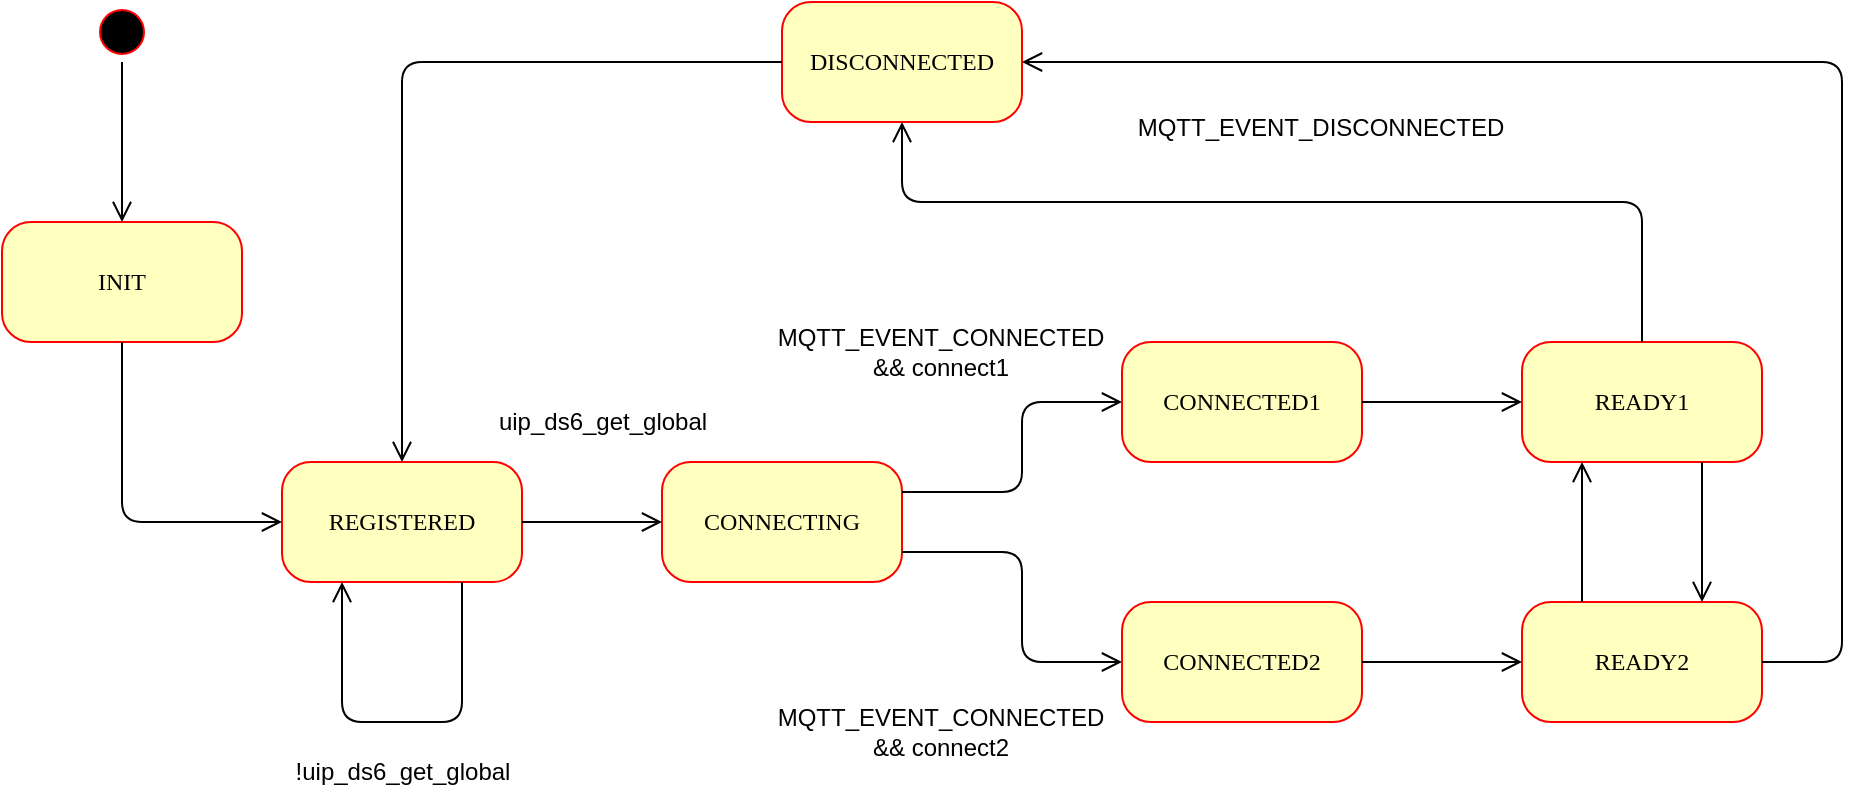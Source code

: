 <mxfile version="14.6.6" type="device"><diagram name="Page-1" id="58cdce13-f638-feb5-8d6f-7d28b1aa9fa0"><mxGraphModel dx="920" dy="552" grid="0" gridSize="10" guides="1" tooltips="1" connect="1" arrows="1" fold="1" page="1" pageScale="1" pageWidth="1100" pageHeight="850" background="#ffffff" math="0" shadow="0"><root><mxCell id="0"/><mxCell id="1" parent="0"/><mxCell id="382b91b5511bd0f7-1" value="" style="ellipse;html=1;shape=startState;fillColor=#000000;strokeColor=#ff0000;rounded=1;shadow=0;comic=0;labelBackgroundColor=none;fontFamily=Verdana;fontSize=12;fontColor=#000000;align=center;direction=south;" parent="1" vertex="1"><mxGeometry x="145" y="30" width="30" height="30" as="geometry"/></mxCell><mxCell id="382b91b5511bd0f7-6" value="INIT" style="rounded=1;whiteSpace=wrap;html=1;arcSize=24;fillColor=#ffffc0;strokeColor=#ff0000;shadow=0;comic=0;labelBackgroundColor=none;fontFamily=Verdana;fontSize=12;fontColor=#000000;align=center;" parent="1" vertex="1"><mxGeometry x="100" y="140" width="120" height="60" as="geometry"/></mxCell><mxCell id="382b91b5511bd0f7-7" value="REGISTERED" style="rounded=1;whiteSpace=wrap;html=1;arcSize=24;fillColor=#ffffc0;strokeColor=#ff0000;shadow=0;comic=0;labelBackgroundColor=none;fontFamily=Verdana;fontSize=12;fontColor=#000000;align=center;" parent="1" vertex="1"><mxGeometry x="240" y="260" width="120" height="60" as="geometry"/></mxCell><mxCell id="2a3bc250acf0617d-9" style="edgeStyle=orthogonalEdgeStyle;html=1;labelBackgroundColor=none;endArrow=open;endSize=8;fontFamily=Verdana;fontSize=12;align=left;" parent="1" source="382b91b5511bd0f7-1" target="382b91b5511bd0f7-6" edge="1"><mxGeometry relative="1" as="geometry"/></mxCell><mxCell id="2a3bc250acf0617d-10" style="edgeStyle=orthogonalEdgeStyle;html=1;labelBackgroundColor=none;endArrow=open;endSize=8;fontFamily=Verdana;fontSize=12;align=left;entryX=0;entryY=0.5;exitX=0.5;exitY=1;exitDx=0;exitDy=0;entryDx=0;entryDy=0;" parent="1" source="382b91b5511bd0f7-6" target="382b91b5511bd0f7-7" edge="1"><mxGeometry relative="1" as="geometry"><Array as="points"><mxPoint x="160" y="290"/></Array></mxGeometry></mxCell><mxCell id="I17BaTd2tIM7px3ygMo7-1" value="CONNECTING" style="rounded=1;whiteSpace=wrap;html=1;arcSize=24;fillColor=#ffffc0;strokeColor=#ff0000;shadow=0;comic=0;labelBackgroundColor=none;fontFamily=Verdana;fontSize=12;fontColor=#000000;align=center;" parent="1" vertex="1"><mxGeometry x="430" y="260" width="120" height="60" as="geometry"/></mxCell><mxCell id="I17BaTd2tIM7px3ygMo7-2" style="edgeStyle=orthogonalEdgeStyle;html=1;labelBackgroundColor=none;endArrow=open;endSize=8;fontFamily=Verdana;fontSize=12;align=left;entryX=0;entryY=0.5;exitX=1;exitY=0.5;exitDx=0;exitDy=0;entryDx=0;entryDy=0;" parent="1" source="382b91b5511bd0f7-7" target="I17BaTd2tIM7px3ygMo7-1" edge="1"><mxGeometry relative="1" as="geometry"><Array as="points"><mxPoint x="420" y="290"/><mxPoint x="420" y="290"/></Array><mxPoint x="310" y="190" as="sourcePoint"/><mxPoint x="310" y="270" as="targetPoint"/></mxGeometry></mxCell><mxCell id="I17BaTd2tIM7px3ygMo7-3" style="edgeStyle=orthogonalEdgeStyle;html=1;labelBackgroundColor=none;endArrow=open;endSize=8;fontFamily=Verdana;fontSize=12;align=left;exitX=0.75;exitY=1;exitDx=0;exitDy=0;entryX=0.25;entryY=1;entryDx=0;entryDy=0;" parent="1" source="382b91b5511bd0f7-7" target="382b91b5511bd0f7-7" edge="1"><mxGeometry relative="1" as="geometry"><Array as="points"><mxPoint x="330" y="390"/><mxPoint x="270" y="390"/></Array><mxPoint x="370" y="300" as="sourcePoint"/><mxPoint x="170" y="270" as="targetPoint"/></mxGeometry></mxCell><mxCell id="I17BaTd2tIM7px3ygMo7-4" style="edgeStyle=orthogonalEdgeStyle;html=1;labelBackgroundColor=none;endArrow=open;endSize=8;fontFamily=Verdana;fontSize=12;align=left;entryX=0;entryY=0.5;exitX=1;exitY=0.25;exitDx=0;exitDy=0;entryDx=0;entryDy=0;" parent="1" source="I17BaTd2tIM7px3ygMo7-1" target="I17BaTd2tIM7px3ygMo7-5" edge="1"><mxGeometry relative="1" as="geometry"><Array as="points"><mxPoint x="610" y="275"/><mxPoint x="610" y="230"/></Array><mxPoint x="610" y="230" as="sourcePoint"/><mxPoint x="700" y="230" as="targetPoint"/></mxGeometry></mxCell><mxCell id="I17BaTd2tIM7px3ygMo7-5" value="CONNECTED1" style="rounded=1;whiteSpace=wrap;html=1;arcSize=24;fillColor=#ffffc0;strokeColor=#ff0000;shadow=0;comic=0;labelBackgroundColor=none;fontFamily=Verdana;fontSize=12;fontColor=#000000;align=center;" parent="1" vertex="1"><mxGeometry x="660" y="200" width="120" height="60" as="geometry"/></mxCell><mxCell id="I17BaTd2tIM7px3ygMo7-6" style="edgeStyle=orthogonalEdgeStyle;html=1;labelBackgroundColor=none;endArrow=open;endSize=8;fontFamily=Verdana;fontSize=12;align=left;exitX=1;exitY=0.75;exitDx=0;exitDy=0;entryX=0;entryY=0.5;entryDx=0;entryDy=0;" parent="1" source="I17BaTd2tIM7px3ygMo7-1" target="I17BaTd2tIM7px3ygMo7-7" edge="1"><mxGeometry relative="1" as="geometry"><Array as="points"><mxPoint x="610" y="305"/><mxPoint x="610" y="360"/></Array><mxPoint x="580" y="285" as="sourcePoint"/><mxPoint x="670" y="370" as="targetPoint"/></mxGeometry></mxCell><mxCell id="I17BaTd2tIM7px3ygMo7-7" value="CONNECTED2" style="rounded=1;whiteSpace=wrap;html=1;arcSize=24;fillColor=#ffffc0;strokeColor=#ff0000;shadow=0;comic=0;labelBackgroundColor=none;fontFamily=Verdana;fontSize=12;fontColor=#000000;align=center;" parent="1" vertex="1"><mxGeometry x="660" y="330" width="120" height="60" as="geometry"/></mxCell><mxCell id="I17BaTd2tIM7px3ygMo7-8" value="READY1" style="rounded=1;whiteSpace=wrap;html=1;arcSize=24;fillColor=#ffffc0;strokeColor=#ff0000;shadow=0;comic=0;labelBackgroundColor=none;fontFamily=Verdana;fontSize=12;fontColor=#000000;align=center;" parent="1" vertex="1"><mxGeometry x="860" y="200" width="120" height="60" as="geometry"/></mxCell><mxCell id="I17BaTd2tIM7px3ygMo7-9" style="edgeStyle=orthogonalEdgeStyle;html=1;labelBackgroundColor=none;endArrow=open;endSize=8;fontFamily=Verdana;fontSize=12;align=left;exitX=1;exitY=0.5;exitDx=0;exitDy=0;" parent="1" source="I17BaTd2tIM7px3ygMo7-5" target="I17BaTd2tIM7px3ygMo7-8" edge="1"><mxGeometry relative="1" as="geometry"><mxPoint x="810" y="229.29" as="sourcePoint"/><mxPoint x="890" y="229.29" as="targetPoint"/></mxGeometry></mxCell><mxCell id="I17BaTd2tIM7px3ygMo7-11" value="READY2" style="rounded=1;whiteSpace=wrap;html=1;arcSize=24;fillColor=#ffffc0;strokeColor=#ff0000;shadow=0;comic=0;labelBackgroundColor=none;fontFamily=Verdana;fontSize=12;fontColor=#000000;align=center;" parent="1" vertex="1"><mxGeometry x="860" y="330" width="120" height="60" as="geometry"/></mxCell><mxCell id="I17BaTd2tIM7px3ygMo7-12" style="edgeStyle=orthogonalEdgeStyle;html=1;labelBackgroundColor=none;endArrow=open;endSize=8;fontFamily=Verdana;fontSize=12;align=left;exitX=1;exitY=0.5;exitDx=0;exitDy=0;entryX=0;entryY=0.5;entryDx=0;entryDy=0;" parent="1" source="I17BaTd2tIM7px3ygMo7-7" target="I17BaTd2tIM7px3ygMo7-11" edge="1"><mxGeometry relative="1" as="geometry"><mxPoint x="790" y="350.0" as="sourcePoint"/><mxPoint x="870" y="350.0" as="targetPoint"/></mxGeometry></mxCell><mxCell id="I17BaTd2tIM7px3ygMo7-13" style="edgeStyle=orthogonalEdgeStyle;html=1;labelBackgroundColor=none;endArrow=open;endSize=8;fontFamily=Verdana;fontSize=12;align=left;entryX=0.75;entryY=0;exitX=0.75;exitY=1;exitDx=0;exitDy=0;entryDx=0;entryDy=0;" parent="1" source="I17BaTd2tIM7px3ygMo7-8" target="I17BaTd2tIM7px3ygMo7-11" edge="1"><mxGeometry relative="1" as="geometry"><Array as="points"><mxPoint x="950" y="310"/><mxPoint x="950" y="310"/></Array><mxPoint x="930" y="290.0" as="sourcePoint"/><mxPoint x="930" y="370.0" as="targetPoint"/></mxGeometry></mxCell><mxCell id="I17BaTd2tIM7px3ygMo7-14" style="edgeStyle=orthogonalEdgeStyle;html=1;labelBackgroundColor=none;endArrow=open;endSize=8;fontFamily=Verdana;fontSize=12;align=left;entryX=0.25;entryY=1;exitX=0.25;exitY=0;exitDx=0;exitDy=0;entryDx=0;entryDy=0;" parent="1" source="I17BaTd2tIM7px3ygMo7-11" target="I17BaTd2tIM7px3ygMo7-8" edge="1"><mxGeometry relative="1" as="geometry"><Array as="points"><mxPoint x="890" y="290"/><mxPoint x="890" y="290"/></Array><mxPoint x="930" y="270.0" as="sourcePoint"/><mxPoint x="930" y="340.0" as="targetPoint"/></mxGeometry></mxCell><mxCell id="I17BaTd2tIM7px3ygMo7-15" value="DISCONNECTED" style="rounded=1;whiteSpace=wrap;html=1;arcSize=24;fillColor=#ffffc0;strokeColor=#ff0000;shadow=0;comic=0;labelBackgroundColor=none;fontFamily=Verdana;fontSize=12;fontColor=#000000;align=center;" parent="1" vertex="1"><mxGeometry x="490" y="30" width="120" height="60" as="geometry"/></mxCell><mxCell id="I17BaTd2tIM7px3ygMo7-16" style="edgeStyle=orthogonalEdgeStyle;html=1;labelBackgroundColor=none;endArrow=open;endSize=8;fontFamily=Verdana;fontSize=12;align=left;entryX=0.5;entryY=0;entryDx=0;entryDy=0;exitX=0;exitY=0.5;exitDx=0;exitDy=0;" parent="1" source="I17BaTd2tIM7px3ygMo7-15" target="382b91b5511bd0f7-7" edge="1"><mxGeometry relative="1" as="geometry"><mxPoint x="299.41" y="140.0" as="sourcePoint"/><mxPoint x="299.41" y="220.0" as="targetPoint"/></mxGeometry></mxCell><mxCell id="I17BaTd2tIM7px3ygMo7-17" style="edgeStyle=orthogonalEdgeStyle;html=1;labelBackgroundColor=none;endArrow=open;endSize=8;fontFamily=Verdana;fontSize=12;align=left;exitX=1;exitY=0.5;exitDx=0;exitDy=0;entryX=1;entryY=0.5;entryDx=0;entryDy=0;" parent="1" source="I17BaTd2tIM7px3ygMo7-11" target="I17BaTd2tIM7px3ygMo7-15" edge="1"><mxGeometry relative="1" as="geometry"><mxPoint x="790" y="240.0" as="sourcePoint"/><mxPoint x="870" y="240.0" as="targetPoint"/><Array as="points"><mxPoint x="1020" y="360"/><mxPoint x="1020" y="60"/></Array></mxGeometry></mxCell><mxCell id="I17BaTd2tIM7px3ygMo7-18" style="edgeStyle=orthogonalEdgeStyle;html=1;labelBackgroundColor=none;endArrow=open;endSize=8;fontFamily=Verdana;fontSize=12;align=left;entryX=0.5;entryY=1;exitX=0.5;exitY=0;exitDx=0;exitDy=0;entryDx=0;entryDy=0;" parent="1" source="I17BaTd2tIM7px3ygMo7-8" target="I17BaTd2tIM7px3ygMo7-15" edge="1"><mxGeometry relative="1" as="geometry"><Array as="points"><mxPoint x="920" y="130"/><mxPoint x="550" y="130"/></Array><mxPoint x="820" y="180.0" as="sourcePoint"/><mxPoint x="820" y="110.0" as="targetPoint"/></mxGeometry></mxCell><mxCell id="7cuv61qWucIsVfWkH07v-1" value="MQTT_EVENT_DISCONNECTED" style="text;html=1;align=center;verticalAlign=middle;resizable=0;points=[];autosize=1;strokeColor=none;" vertex="1" parent="1"><mxGeometry x="659" y="83" width="200" height="20" as="geometry"/></mxCell><mxCell id="7cuv61qWucIsVfWkH07v-2" value="!uip_ds6_get_global" style="text;html=1;align=center;verticalAlign=middle;resizable=0;points=[];autosize=1;strokeColor=none;" vertex="1" parent="1"><mxGeometry x="240" y="405" width="120" height="20" as="geometry"/></mxCell><mxCell id="7cuv61qWucIsVfWkH07v-3" value="uip_ds6_get_global" style="text;html=1;align=center;verticalAlign=middle;resizable=0;points=[];autosize=1;strokeColor=none;" vertex="1" parent="1"><mxGeometry x="340" y="230" width="120" height="20" as="geometry"/></mxCell><mxCell id="7cuv61qWucIsVfWkH07v-4" value="MQTT_EVENT_CONNECTED&lt;br&gt;&amp;amp;&amp;amp; connect1" style="text;html=1;align=center;verticalAlign=middle;resizable=0;points=[];autosize=1;strokeColor=none;" vertex="1" parent="1"><mxGeometry x="479" y="190" width="180" height="30" as="geometry"/></mxCell><mxCell id="7cuv61qWucIsVfWkH07v-5" value="MQTT_EVENT_CONNECTED&lt;br&gt;&amp;amp;&amp;amp; connect2" style="text;html=1;align=center;verticalAlign=middle;resizable=0;points=[];autosize=1;strokeColor=none;" vertex="1" parent="1"><mxGeometry x="479" y="380" width="180" height="30" as="geometry"/></mxCell></root></mxGraphModel></diagram></mxfile>